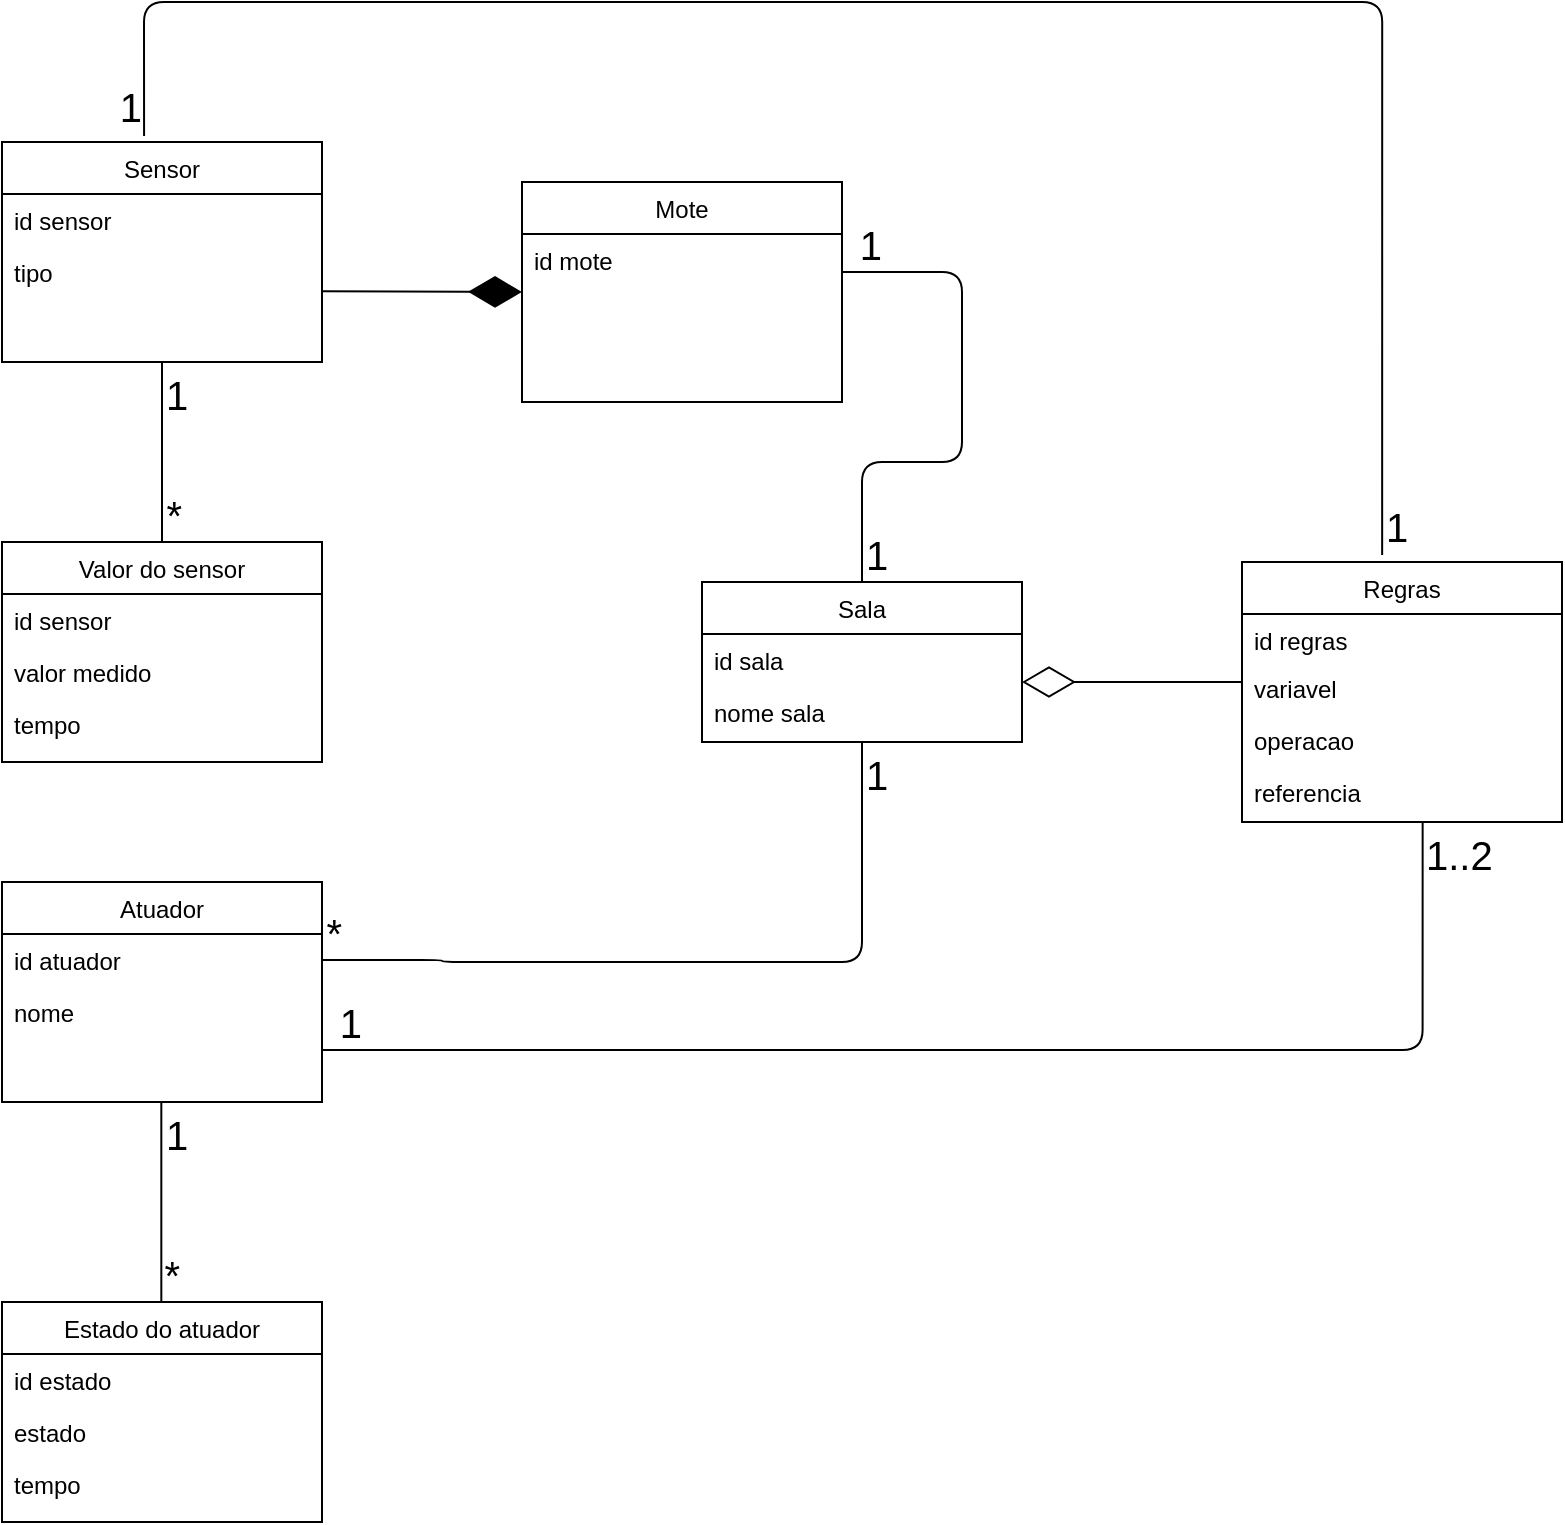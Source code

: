<mxfile version="14.6.6" type="github">
  <diagram id="C5RBs43oDa-KdzZeNtuy" name="Page-1">
    <mxGraphModel dx="1422" dy="762" grid="1" gridSize="10" guides="1" tooltips="1" connect="1" arrows="1" fold="1" page="1" pageScale="1" pageWidth="827" pageHeight="1169" math="0" shadow="0">
      <root>
        <mxCell id="WIyWlLk6GJQsqaUBKTNV-0" />
        <mxCell id="WIyWlLk6GJQsqaUBKTNV-1" parent="WIyWlLk6GJQsqaUBKTNV-0" />
        <mxCell id="zkfFHV4jXpPFQw0GAbJ--0" value="Sala" style="swimlane;fontStyle=0;align=center;verticalAlign=top;childLayout=stackLayout;horizontal=1;startSize=26;horizontalStack=0;resizeParent=1;resizeLast=0;collapsible=1;marginBottom=0;rounded=0;shadow=0;strokeWidth=1;" parent="WIyWlLk6GJQsqaUBKTNV-1" vertex="1">
          <mxGeometry x="380" y="330" width="160" height="80" as="geometry">
            <mxRectangle x="230" y="140" width="160" height="26" as="alternateBounds" />
          </mxGeometry>
        </mxCell>
        <mxCell id="zkfFHV4jXpPFQw0GAbJ--1" value="id sala" style="text;align=left;verticalAlign=top;spacingLeft=4;spacingRight=4;overflow=hidden;rotatable=0;points=[[0,0.5],[1,0.5]];portConstraint=eastwest;" parent="zkfFHV4jXpPFQw0GAbJ--0" vertex="1">
          <mxGeometry y="26" width="160" height="26" as="geometry" />
        </mxCell>
        <mxCell id="zkfFHV4jXpPFQw0GAbJ--2" value="nome sala" style="text;align=left;verticalAlign=top;spacingLeft=4;spacingRight=4;overflow=hidden;rotatable=0;points=[[0,0.5],[1,0.5]];portConstraint=eastwest;rounded=0;shadow=0;html=0;" parent="zkfFHV4jXpPFQw0GAbJ--0" vertex="1">
          <mxGeometry y="52" width="160" height="26" as="geometry" />
        </mxCell>
        <mxCell id="zkfFHV4jXpPFQw0GAbJ--17" value="Regras" style="swimlane;fontStyle=0;align=center;verticalAlign=top;childLayout=stackLayout;horizontal=1;startSize=26;horizontalStack=0;resizeParent=1;resizeLast=0;collapsible=1;marginBottom=0;rounded=0;shadow=0;strokeWidth=1;" parent="WIyWlLk6GJQsqaUBKTNV-1" vertex="1">
          <mxGeometry x="650" y="320" width="160" height="130" as="geometry">
            <mxRectangle x="550" y="140" width="160" height="26" as="alternateBounds" />
          </mxGeometry>
        </mxCell>
        <mxCell id="mV5RmBlvMmowMh2D4bMI-9" value="id regras" style="text;align=left;verticalAlign=top;spacingLeft=4;spacingRight=4;overflow=hidden;rotatable=0;points=[[0,0.5],[1,0.5]];portConstraint=eastwest;rounded=0;shadow=0;html=0;" vertex="1" parent="zkfFHV4jXpPFQw0GAbJ--17">
          <mxGeometry y="26" width="160" height="24" as="geometry" />
        </mxCell>
        <mxCell id="zkfFHV4jXpPFQw0GAbJ--18" value="variavel" style="text;align=left;verticalAlign=top;spacingLeft=4;spacingRight=4;overflow=hidden;rotatable=0;points=[[0,0.5],[1,0.5]];portConstraint=eastwest;" parent="zkfFHV4jXpPFQw0GAbJ--17" vertex="1">
          <mxGeometry y="50" width="160" height="26" as="geometry" />
        </mxCell>
        <mxCell id="zkfFHV4jXpPFQw0GAbJ--19" value="operacao" style="text;align=left;verticalAlign=top;spacingLeft=4;spacingRight=4;overflow=hidden;rotatable=0;points=[[0,0.5],[1,0.5]];portConstraint=eastwest;rounded=0;shadow=0;html=0;" parent="zkfFHV4jXpPFQw0GAbJ--17" vertex="1">
          <mxGeometry y="76" width="160" height="26" as="geometry" />
        </mxCell>
        <mxCell id="zkfFHV4jXpPFQw0GAbJ--20" value="referencia" style="text;align=left;verticalAlign=top;spacingLeft=4;spacingRight=4;overflow=hidden;rotatable=0;points=[[0,0.5],[1,0.5]];portConstraint=eastwest;rounded=0;shadow=0;html=0;" parent="zkfFHV4jXpPFQw0GAbJ--17" vertex="1">
          <mxGeometry y="102" width="160" height="24" as="geometry" />
        </mxCell>
        <mxCell id="SQ94nlxDAcj3NKGsAUJR-2" value="Atuador" style="swimlane;fontStyle=0;align=center;verticalAlign=top;childLayout=stackLayout;horizontal=1;startSize=26;horizontalStack=0;resizeParent=1;resizeLast=0;collapsible=1;marginBottom=0;rounded=0;shadow=0;strokeWidth=1;" parent="WIyWlLk6GJQsqaUBKTNV-1" vertex="1">
          <mxGeometry x="30" y="480" width="160" height="110" as="geometry">
            <mxRectangle x="550" y="140" width="160" height="26" as="alternateBounds" />
          </mxGeometry>
        </mxCell>
        <mxCell id="SQ94nlxDAcj3NKGsAUJR-3" value="id atuador" style="text;align=left;verticalAlign=top;spacingLeft=4;spacingRight=4;overflow=hidden;rotatable=0;points=[[0,0.5],[1,0.5]];portConstraint=eastwest;" parent="SQ94nlxDAcj3NKGsAUJR-2" vertex="1">
          <mxGeometry y="26" width="160" height="26" as="geometry" />
        </mxCell>
        <mxCell id="SQ94nlxDAcj3NKGsAUJR-4" value="nome" style="text;align=left;verticalAlign=top;spacingLeft=4;spacingRight=4;overflow=hidden;rotatable=0;points=[[0,0.5],[1,0.5]];portConstraint=eastwest;rounded=0;shadow=0;html=0;" parent="SQ94nlxDAcj3NKGsAUJR-2" vertex="1">
          <mxGeometry y="52" width="160" height="26" as="geometry" />
        </mxCell>
        <mxCell id="SQ94nlxDAcj3NKGsAUJR-6" value="Sensor" style="swimlane;fontStyle=0;align=center;verticalAlign=top;childLayout=stackLayout;horizontal=1;startSize=26;horizontalStack=0;resizeParent=1;resizeLast=0;collapsible=1;marginBottom=0;rounded=0;shadow=0;strokeWidth=1;" parent="WIyWlLk6GJQsqaUBKTNV-1" vertex="1">
          <mxGeometry x="30" y="110" width="160" height="110" as="geometry">
            <mxRectangle x="550" y="140" width="160" height="26" as="alternateBounds" />
          </mxGeometry>
        </mxCell>
        <mxCell id="SQ94nlxDAcj3NKGsAUJR-7" value="id sensor" style="text;align=left;verticalAlign=top;spacingLeft=4;spacingRight=4;overflow=hidden;rotatable=0;points=[[0,0.5],[1,0.5]];portConstraint=eastwest;" parent="SQ94nlxDAcj3NKGsAUJR-6" vertex="1">
          <mxGeometry y="26" width="160" height="26" as="geometry" />
        </mxCell>
        <mxCell id="SQ94nlxDAcj3NKGsAUJR-8" value="tipo" style="text;align=left;verticalAlign=top;spacingLeft=4;spacingRight=4;overflow=hidden;rotatable=0;points=[[0,0.5],[1,0.5]];portConstraint=eastwest;rounded=0;shadow=0;html=0;" parent="SQ94nlxDAcj3NKGsAUJR-6" vertex="1">
          <mxGeometry y="52" width="160" height="26" as="geometry" />
        </mxCell>
        <mxCell id="SQ94nlxDAcj3NKGsAUJR-11" value="" style="endArrow=none;html=1;edgeStyle=orthogonalEdgeStyle;exitX=0.5;exitY=0;exitDx=0;exitDy=0;entryX=1;entryY=0.5;entryDx=0;entryDy=0;" parent="WIyWlLk6GJQsqaUBKTNV-1" source="zkfFHV4jXpPFQw0GAbJ--0" edge="1">
          <mxGeometry relative="1" as="geometry">
            <mxPoint x="460" y="270" as="sourcePoint" />
            <mxPoint x="450" y="175" as="targetPoint" />
            <Array as="points">
              <mxPoint x="460" y="270" />
              <mxPoint x="510" y="270" />
              <mxPoint x="510" y="175" />
            </Array>
          </mxGeometry>
        </mxCell>
        <mxCell id="SQ94nlxDAcj3NKGsAUJR-12" value="1" style="edgeLabel;resizable=0;html=1;align=left;verticalAlign=bottom;fontSize=20;" parent="SQ94nlxDAcj3NKGsAUJR-11" connectable="0" vertex="1">
          <mxGeometry x="-1" relative="1" as="geometry" />
        </mxCell>
        <mxCell id="SQ94nlxDAcj3NKGsAUJR-13" value="1" style="edgeLabel;resizable=0;html=1;align=right;verticalAlign=bottom;fontSize=20;" parent="SQ94nlxDAcj3NKGsAUJR-11" connectable="0" vertex="1">
          <mxGeometry x="1" relative="1" as="geometry">
            <mxPoint x="20" as="offset" />
          </mxGeometry>
        </mxCell>
        <mxCell id="SQ94nlxDAcj3NKGsAUJR-14" value="" style="endArrow=none;html=1;edgeStyle=orthogonalEdgeStyle;entryX=0.996;entryY=0.231;entryDx=0;entryDy=0;entryPerimeter=0;" parent="WIyWlLk6GJQsqaUBKTNV-1" edge="1">
          <mxGeometry relative="1" as="geometry">
            <mxPoint x="740.32" y="450" as="sourcePoint" />
            <mxPoint x="190.0" y="564.006" as="targetPoint" />
            <Array as="points">
              <mxPoint x="740.64" y="564" />
            </Array>
          </mxGeometry>
        </mxCell>
        <mxCell id="SQ94nlxDAcj3NKGsAUJR-15" value="1..2" style="edgeLabel;resizable=0;html=1;align=left;verticalAlign=bottom;fontSize=20;" parent="SQ94nlxDAcj3NKGsAUJR-14" connectable="0" vertex="1">
          <mxGeometry x="-1" relative="1" as="geometry">
            <mxPoint y="30" as="offset" />
          </mxGeometry>
        </mxCell>
        <mxCell id="SQ94nlxDAcj3NKGsAUJR-16" value="1" style="edgeLabel;resizable=0;html=1;align=right;verticalAlign=bottom;fontSize=20;" parent="SQ94nlxDAcj3NKGsAUJR-14" connectable="0" vertex="1">
          <mxGeometry x="1" relative="1" as="geometry">
            <mxPoint x="21" as="offset" />
          </mxGeometry>
        </mxCell>
        <mxCell id="SQ94nlxDAcj3NKGsAUJR-20" value="" style="endArrow=none;html=1;edgeStyle=orthogonalEdgeStyle;exitX=0.5;exitY=1;exitDx=0;exitDy=0;entryX=1;entryY=0.5;entryDx=0;entryDy=0;" parent="WIyWlLk6GJQsqaUBKTNV-1" source="zkfFHV4jXpPFQw0GAbJ--0" target="SQ94nlxDAcj3NKGsAUJR-3" edge="1">
          <mxGeometry relative="1" as="geometry">
            <mxPoint x="290" y="470" as="sourcePoint" />
            <mxPoint x="250" y="500" as="targetPoint" />
            <Array as="points">
              <mxPoint x="460" y="520" />
              <mxPoint x="250" y="520" />
            </Array>
          </mxGeometry>
        </mxCell>
        <mxCell id="SQ94nlxDAcj3NKGsAUJR-21" value="&lt;font style=&quot;font-size: 20px;&quot;&gt;1&lt;/font&gt;" style="edgeLabel;resizable=0;html=1;align=left;verticalAlign=bottom;fontSize=20;" parent="SQ94nlxDAcj3NKGsAUJR-20" connectable="0" vertex="1">
          <mxGeometry x="-1" relative="1" as="geometry">
            <mxPoint y="30" as="offset" />
          </mxGeometry>
        </mxCell>
        <mxCell id="SQ94nlxDAcj3NKGsAUJR-22" value="&lt;font style=&quot;font-size: 20px;&quot;&gt;*&lt;/font&gt;" style="edgeLabel;resizable=0;html=1;align=right;verticalAlign=bottom;fontSize=20;" parent="SQ94nlxDAcj3NKGsAUJR-20" connectable="0" vertex="1">
          <mxGeometry x="1" relative="1" as="geometry">
            <mxPoint x="10" as="offset" />
          </mxGeometry>
        </mxCell>
        <mxCell id="tNEueIB7l5H-xNvnCeLz-0" value="Mote" style="swimlane;fontStyle=0;align=center;verticalAlign=top;childLayout=stackLayout;horizontal=1;startSize=26;horizontalStack=0;resizeParent=1;resizeLast=0;collapsible=1;marginBottom=0;rounded=0;shadow=0;strokeWidth=1;" parent="WIyWlLk6GJQsqaUBKTNV-1" vertex="1">
          <mxGeometry x="290" y="130" width="160" height="110" as="geometry">
            <mxRectangle x="550" y="140" width="160" height="26" as="alternateBounds" />
          </mxGeometry>
        </mxCell>
        <mxCell id="tNEueIB7l5H-xNvnCeLz-1" value="id mote" style="text;align=left;verticalAlign=top;spacingLeft=4;spacingRight=4;overflow=hidden;rotatable=0;points=[[0,0.5],[1,0.5]];portConstraint=eastwest;" parent="tNEueIB7l5H-xNvnCeLz-0" vertex="1">
          <mxGeometry y="26" width="160" height="26" as="geometry" />
        </mxCell>
        <mxCell id="XJPIv_nwN4KpOr94Qs1I-0" value="Valor do sensor" style="swimlane;fontStyle=0;align=center;verticalAlign=top;childLayout=stackLayout;horizontal=1;startSize=26;horizontalStack=0;resizeParent=1;resizeLast=0;collapsible=1;marginBottom=0;rounded=0;shadow=0;strokeWidth=1;" parent="WIyWlLk6GJQsqaUBKTNV-1" vertex="1">
          <mxGeometry x="30" y="310" width="160" height="110" as="geometry">
            <mxRectangle x="550" y="140" width="160" height="26" as="alternateBounds" />
          </mxGeometry>
        </mxCell>
        <mxCell id="XJPIv_nwN4KpOr94Qs1I-1" value="id sensor" style="text;align=left;verticalAlign=top;spacingLeft=4;spacingRight=4;overflow=hidden;rotatable=0;points=[[0,0.5],[1,0.5]];portConstraint=eastwest;" parent="XJPIv_nwN4KpOr94Qs1I-0" vertex="1">
          <mxGeometry y="26" width="160" height="26" as="geometry" />
        </mxCell>
        <mxCell id="XJPIv_nwN4KpOr94Qs1I-3" value="valor medido" style="text;align=left;verticalAlign=top;spacingLeft=4;spacingRight=4;overflow=hidden;rotatable=0;points=[[0,0.5],[1,0.5]];portConstraint=eastwest;rounded=0;shadow=0;html=0;" parent="XJPIv_nwN4KpOr94Qs1I-0" vertex="1">
          <mxGeometry y="52" width="160" height="26" as="geometry" />
        </mxCell>
        <mxCell id="XJPIv_nwN4KpOr94Qs1I-4" value="tempo" style="text;align=left;verticalAlign=top;spacingLeft=4;spacingRight=4;overflow=hidden;rotatable=0;points=[[0,0.5],[1,0.5]];portConstraint=eastwest;rounded=0;shadow=0;html=0;" parent="XJPIv_nwN4KpOr94Qs1I-0" vertex="1">
          <mxGeometry y="78" width="160" height="26" as="geometry" />
        </mxCell>
        <mxCell id="XJPIv_nwN4KpOr94Qs1I-5" value="" style="endArrow=none;html=1;edgeStyle=orthogonalEdgeStyle;exitX=0.5;exitY=1;exitDx=0;exitDy=0;entryX=0.5;entryY=0;entryDx=0;entryDy=0;" parent="WIyWlLk6GJQsqaUBKTNV-1" source="SQ94nlxDAcj3NKGsAUJR-6" target="XJPIv_nwN4KpOr94Qs1I-0" edge="1">
          <mxGeometry relative="1" as="geometry">
            <mxPoint x="170" y="260" as="sourcePoint" />
            <mxPoint x="330" y="260" as="targetPoint" />
            <Array as="points" />
          </mxGeometry>
        </mxCell>
        <mxCell id="XJPIv_nwN4KpOr94Qs1I-6" value="1" style="edgeLabel;resizable=0;html=1;align=left;verticalAlign=bottom;fontSize=20;" parent="XJPIv_nwN4KpOr94Qs1I-5" connectable="0" vertex="1">
          <mxGeometry x="-1" relative="1" as="geometry">
            <mxPoint y="30" as="offset" />
          </mxGeometry>
        </mxCell>
        <mxCell id="XJPIv_nwN4KpOr94Qs1I-7" value="*" style="edgeLabel;resizable=0;html=1;align=right;verticalAlign=bottom;fontSize=20;" parent="XJPIv_nwN4KpOr94Qs1I-5" connectable="0" vertex="1">
          <mxGeometry x="1" relative="1" as="geometry">
            <mxPoint x="10" as="offset" />
          </mxGeometry>
        </mxCell>
        <mxCell id="XJPIv_nwN4KpOr94Qs1I-8" value="Estado do atuador" style="swimlane;fontStyle=0;align=center;verticalAlign=top;childLayout=stackLayout;horizontal=1;startSize=26;horizontalStack=0;resizeParent=1;resizeLast=0;collapsible=1;marginBottom=0;rounded=0;shadow=0;strokeWidth=1;" parent="WIyWlLk6GJQsqaUBKTNV-1" vertex="1">
          <mxGeometry x="30" y="690" width="160" height="110" as="geometry">
            <mxRectangle x="550" y="140" width="160" height="26" as="alternateBounds" />
          </mxGeometry>
        </mxCell>
        <mxCell id="XJPIv_nwN4KpOr94Qs1I-9" value="id estado" style="text;align=left;verticalAlign=top;spacingLeft=4;spacingRight=4;overflow=hidden;rotatable=0;points=[[0,0.5],[1,0.5]];portConstraint=eastwest;" parent="XJPIv_nwN4KpOr94Qs1I-8" vertex="1">
          <mxGeometry y="26" width="160" height="26" as="geometry" />
        </mxCell>
        <mxCell id="XJPIv_nwN4KpOr94Qs1I-10" value="estado" style="text;align=left;verticalAlign=top;spacingLeft=4;spacingRight=4;overflow=hidden;rotatable=0;points=[[0,0.5],[1,0.5]];portConstraint=eastwest;rounded=0;shadow=0;html=0;" parent="XJPIv_nwN4KpOr94Qs1I-8" vertex="1">
          <mxGeometry y="52" width="160" height="26" as="geometry" />
        </mxCell>
        <mxCell id="XJPIv_nwN4KpOr94Qs1I-11" value="tempo" style="text;align=left;verticalAlign=top;spacingLeft=4;spacingRight=4;overflow=hidden;rotatable=0;points=[[0,0.5],[1,0.5]];portConstraint=eastwest;rounded=0;shadow=0;html=0;" parent="XJPIv_nwN4KpOr94Qs1I-8" vertex="1">
          <mxGeometry y="78" width="160" height="26" as="geometry" />
        </mxCell>
        <mxCell id="XJPIv_nwN4KpOr94Qs1I-12" value="" style="endArrow=none;html=1;edgeStyle=orthogonalEdgeStyle;" parent="WIyWlLk6GJQsqaUBKTNV-1" edge="1">
          <mxGeometry relative="1" as="geometry">
            <mxPoint x="109.66" y="590" as="sourcePoint" />
            <mxPoint x="109.66" y="690" as="targetPoint" />
            <Array as="points">
              <mxPoint x="109.66" y="590" />
            </Array>
          </mxGeometry>
        </mxCell>
        <mxCell id="XJPIv_nwN4KpOr94Qs1I-13" value="1" style="edgeLabel;resizable=0;html=1;align=left;verticalAlign=bottom;fontSize=20;" parent="XJPIv_nwN4KpOr94Qs1I-12" connectable="0" vertex="1">
          <mxGeometry x="-1" relative="1" as="geometry">
            <mxPoint y="30" as="offset" />
          </mxGeometry>
        </mxCell>
        <mxCell id="XJPIv_nwN4KpOr94Qs1I-14" value="*" style="edgeLabel;resizable=0;html=1;align=right;verticalAlign=bottom;fontSize=20;" parent="XJPIv_nwN4KpOr94Qs1I-12" connectable="0" vertex="1">
          <mxGeometry x="1" relative="1" as="geometry">
            <mxPoint x="10" as="offset" />
          </mxGeometry>
        </mxCell>
        <mxCell id="mV5RmBlvMmowMh2D4bMI-1" value="" style="endArrow=diamondThin;endFill=0;endSize=24;html=1;fontSize=15;" edge="1" parent="WIyWlLk6GJQsqaUBKTNV-1">
          <mxGeometry width="160" relative="1" as="geometry">
            <mxPoint x="650" y="380" as="sourcePoint" />
            <mxPoint x="540" y="380" as="targetPoint" />
          </mxGeometry>
        </mxCell>
        <mxCell id="mV5RmBlvMmowMh2D4bMI-3" value="" style="endArrow=diamondThin;endFill=1;endSize=24;html=1;fontSize=15;entryX=0;entryY=0.5;entryDx=0;entryDy=0;" edge="1" parent="WIyWlLk6GJQsqaUBKTNV-1" target="tNEueIB7l5H-xNvnCeLz-0">
          <mxGeometry width="160" relative="1" as="geometry">
            <mxPoint x="190" y="184.66" as="sourcePoint" />
            <mxPoint x="280" y="184.66" as="targetPoint" />
          </mxGeometry>
        </mxCell>
        <mxCell id="mV5RmBlvMmowMh2D4bMI-4" value="" style="endArrow=none;html=1;edgeStyle=orthogonalEdgeStyle;fontSize=15;exitX=0.438;exitY=-0.027;exitDx=0;exitDy=0;exitPerimeter=0;entryX=0.444;entryY=-0.027;entryDx=0;entryDy=0;entryPerimeter=0;" edge="1" parent="WIyWlLk6GJQsqaUBKTNV-1" source="zkfFHV4jXpPFQw0GAbJ--17" target="SQ94nlxDAcj3NKGsAUJR-6">
          <mxGeometry relative="1" as="geometry">
            <mxPoint x="720" y="200" as="sourcePoint" />
            <mxPoint x="110" y="30" as="targetPoint" />
            <Array as="points">
              <mxPoint x="720" y="40" />
              <mxPoint x="101" y="40" />
            </Array>
          </mxGeometry>
        </mxCell>
        <mxCell id="mV5RmBlvMmowMh2D4bMI-5" value="1" style="edgeLabel;resizable=0;html=1;align=left;verticalAlign=bottom;fontSize=20;" connectable="0" vertex="1" parent="mV5RmBlvMmowMh2D4bMI-4">
          <mxGeometry x="-1" relative="1" as="geometry" />
        </mxCell>
        <mxCell id="mV5RmBlvMmowMh2D4bMI-6" value="1" style="edgeLabel;resizable=0;html=1;align=right;verticalAlign=bottom;fontSize=20;" connectable="0" vertex="1" parent="mV5RmBlvMmowMh2D4bMI-4">
          <mxGeometry x="1" relative="1" as="geometry">
            <mxPoint x="-1" as="offset" />
          </mxGeometry>
        </mxCell>
      </root>
    </mxGraphModel>
  </diagram>
</mxfile>
